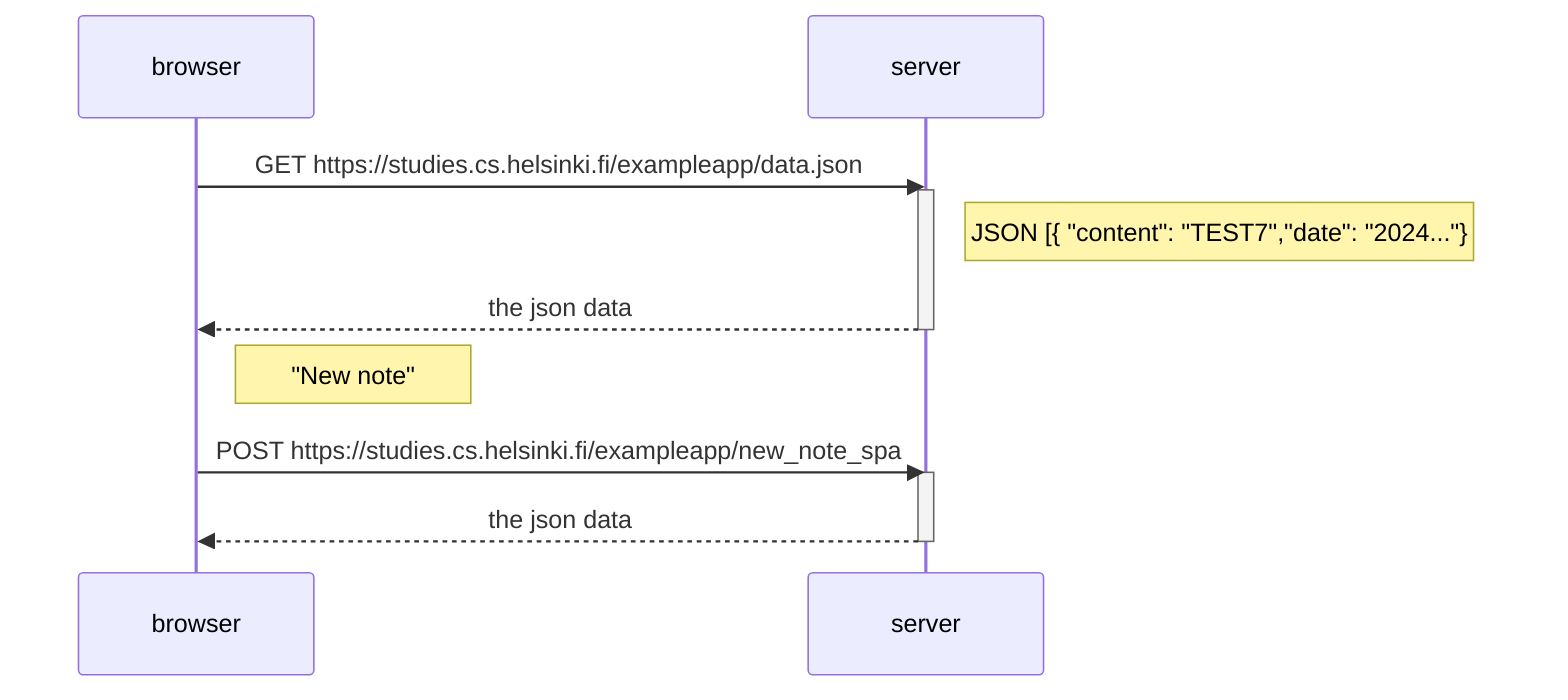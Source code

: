 sequenceDiagram
    participant browser
    participant server


    browser->>server: GET https://studies.cs.helsinki.fi/exampleapp/data.json
    activate server
    NOte right of server: JSON [{  "content": "TEST7","date": "2024..."}
    server-->>browser: the json data 
    deactivate server
    
    

    Note right of browser: "New note"
    browser->>server: POST https://studies.cs.helsinki.fi/exampleapp/new_note_spa
    activate server
    server-->>browser: the json data 
    deactivate server
